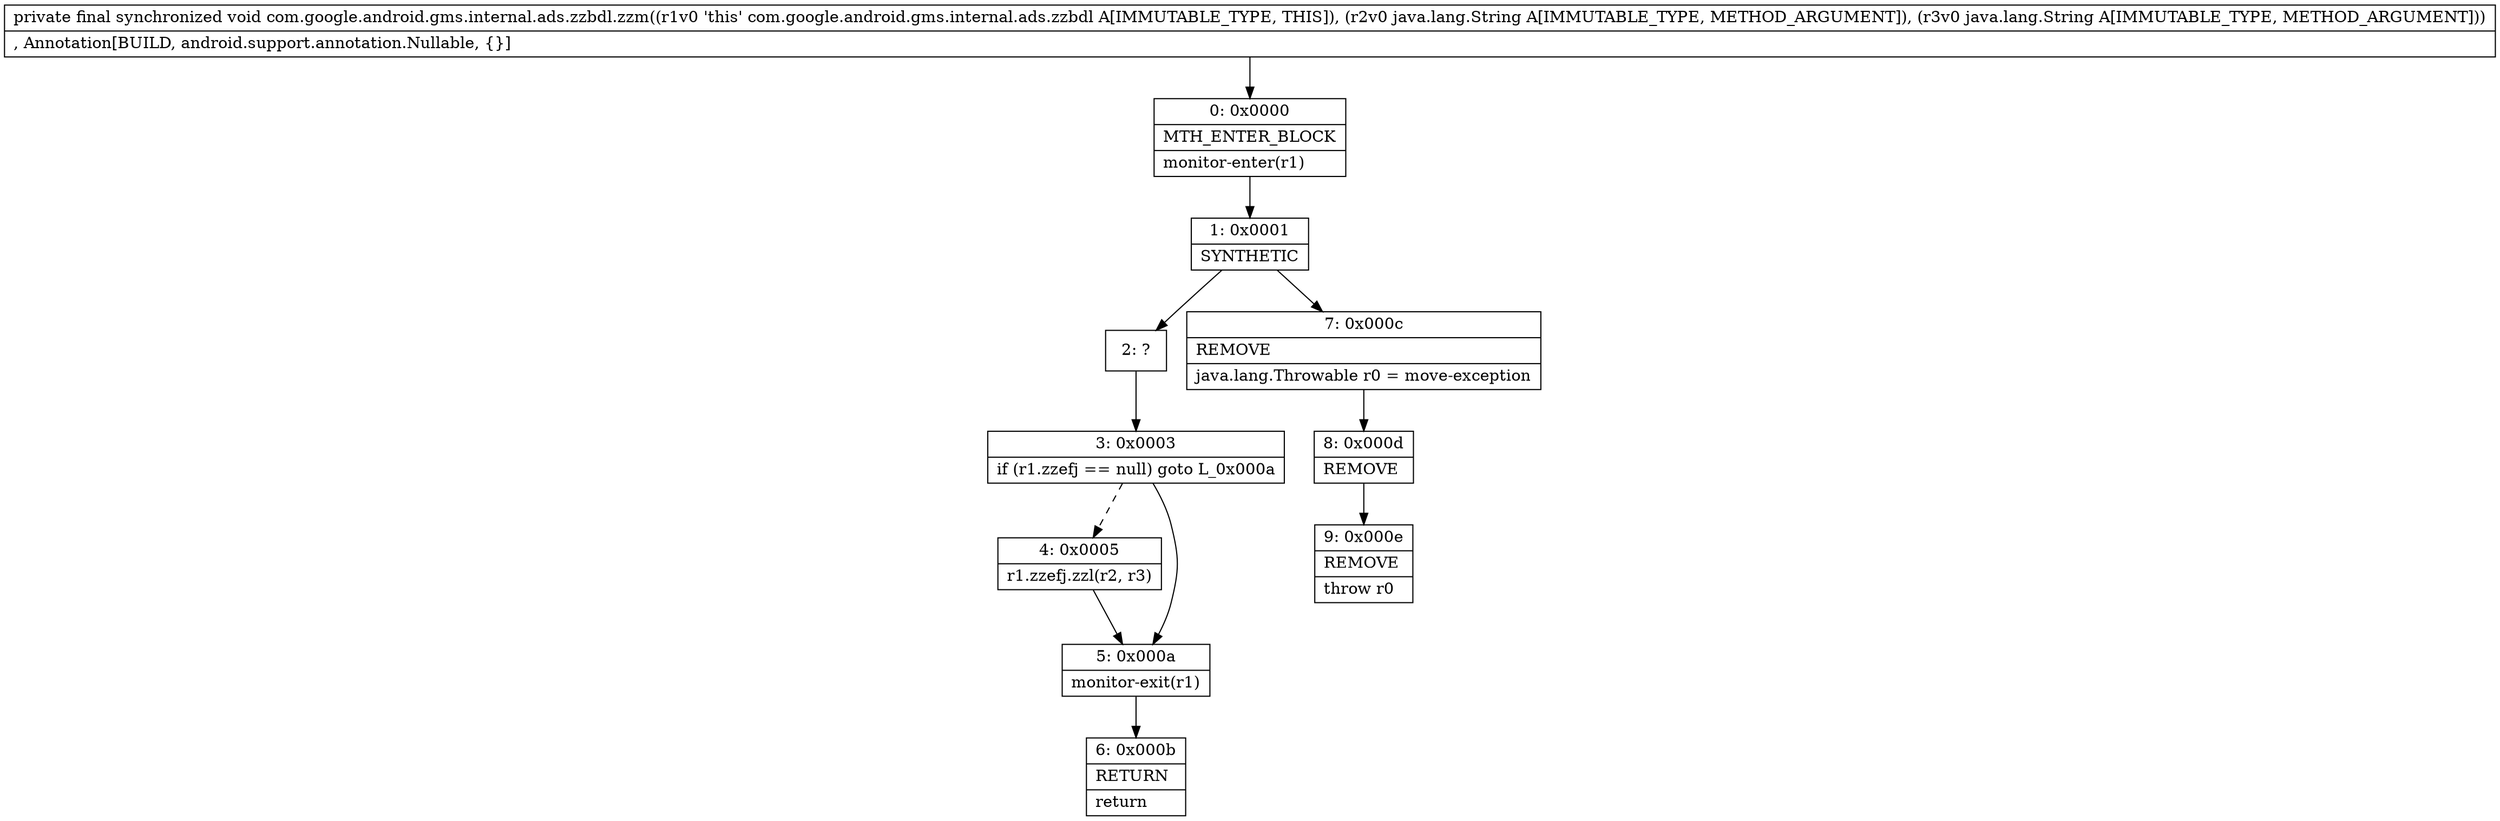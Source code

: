 digraph "CFG forcom.google.android.gms.internal.ads.zzbdl.zzm(Ljava\/lang\/String;Ljava\/lang\/String;)V" {
Node_0 [shape=record,label="{0\:\ 0x0000|MTH_ENTER_BLOCK\l|monitor\-enter(r1)\l}"];
Node_1 [shape=record,label="{1\:\ 0x0001|SYNTHETIC\l}"];
Node_2 [shape=record,label="{2\:\ ?}"];
Node_3 [shape=record,label="{3\:\ 0x0003|if (r1.zzefj == null) goto L_0x000a\l}"];
Node_4 [shape=record,label="{4\:\ 0x0005|r1.zzefj.zzl(r2, r3)\l}"];
Node_5 [shape=record,label="{5\:\ 0x000a|monitor\-exit(r1)\l}"];
Node_6 [shape=record,label="{6\:\ 0x000b|RETURN\l|return\l}"];
Node_7 [shape=record,label="{7\:\ 0x000c|REMOVE\l|java.lang.Throwable r0 = move\-exception\l}"];
Node_8 [shape=record,label="{8\:\ 0x000d|REMOVE\l}"];
Node_9 [shape=record,label="{9\:\ 0x000e|REMOVE\l|throw r0\l}"];
MethodNode[shape=record,label="{private final synchronized void com.google.android.gms.internal.ads.zzbdl.zzm((r1v0 'this' com.google.android.gms.internal.ads.zzbdl A[IMMUTABLE_TYPE, THIS]), (r2v0 java.lang.String A[IMMUTABLE_TYPE, METHOD_ARGUMENT]), (r3v0 java.lang.String A[IMMUTABLE_TYPE, METHOD_ARGUMENT]))  | , Annotation[BUILD, android.support.annotation.Nullable, \{\}]\l}"];
MethodNode -> Node_0;
Node_0 -> Node_1;
Node_1 -> Node_2;
Node_1 -> Node_7;
Node_2 -> Node_3;
Node_3 -> Node_4[style=dashed];
Node_3 -> Node_5;
Node_4 -> Node_5;
Node_5 -> Node_6;
Node_7 -> Node_8;
Node_8 -> Node_9;
}

